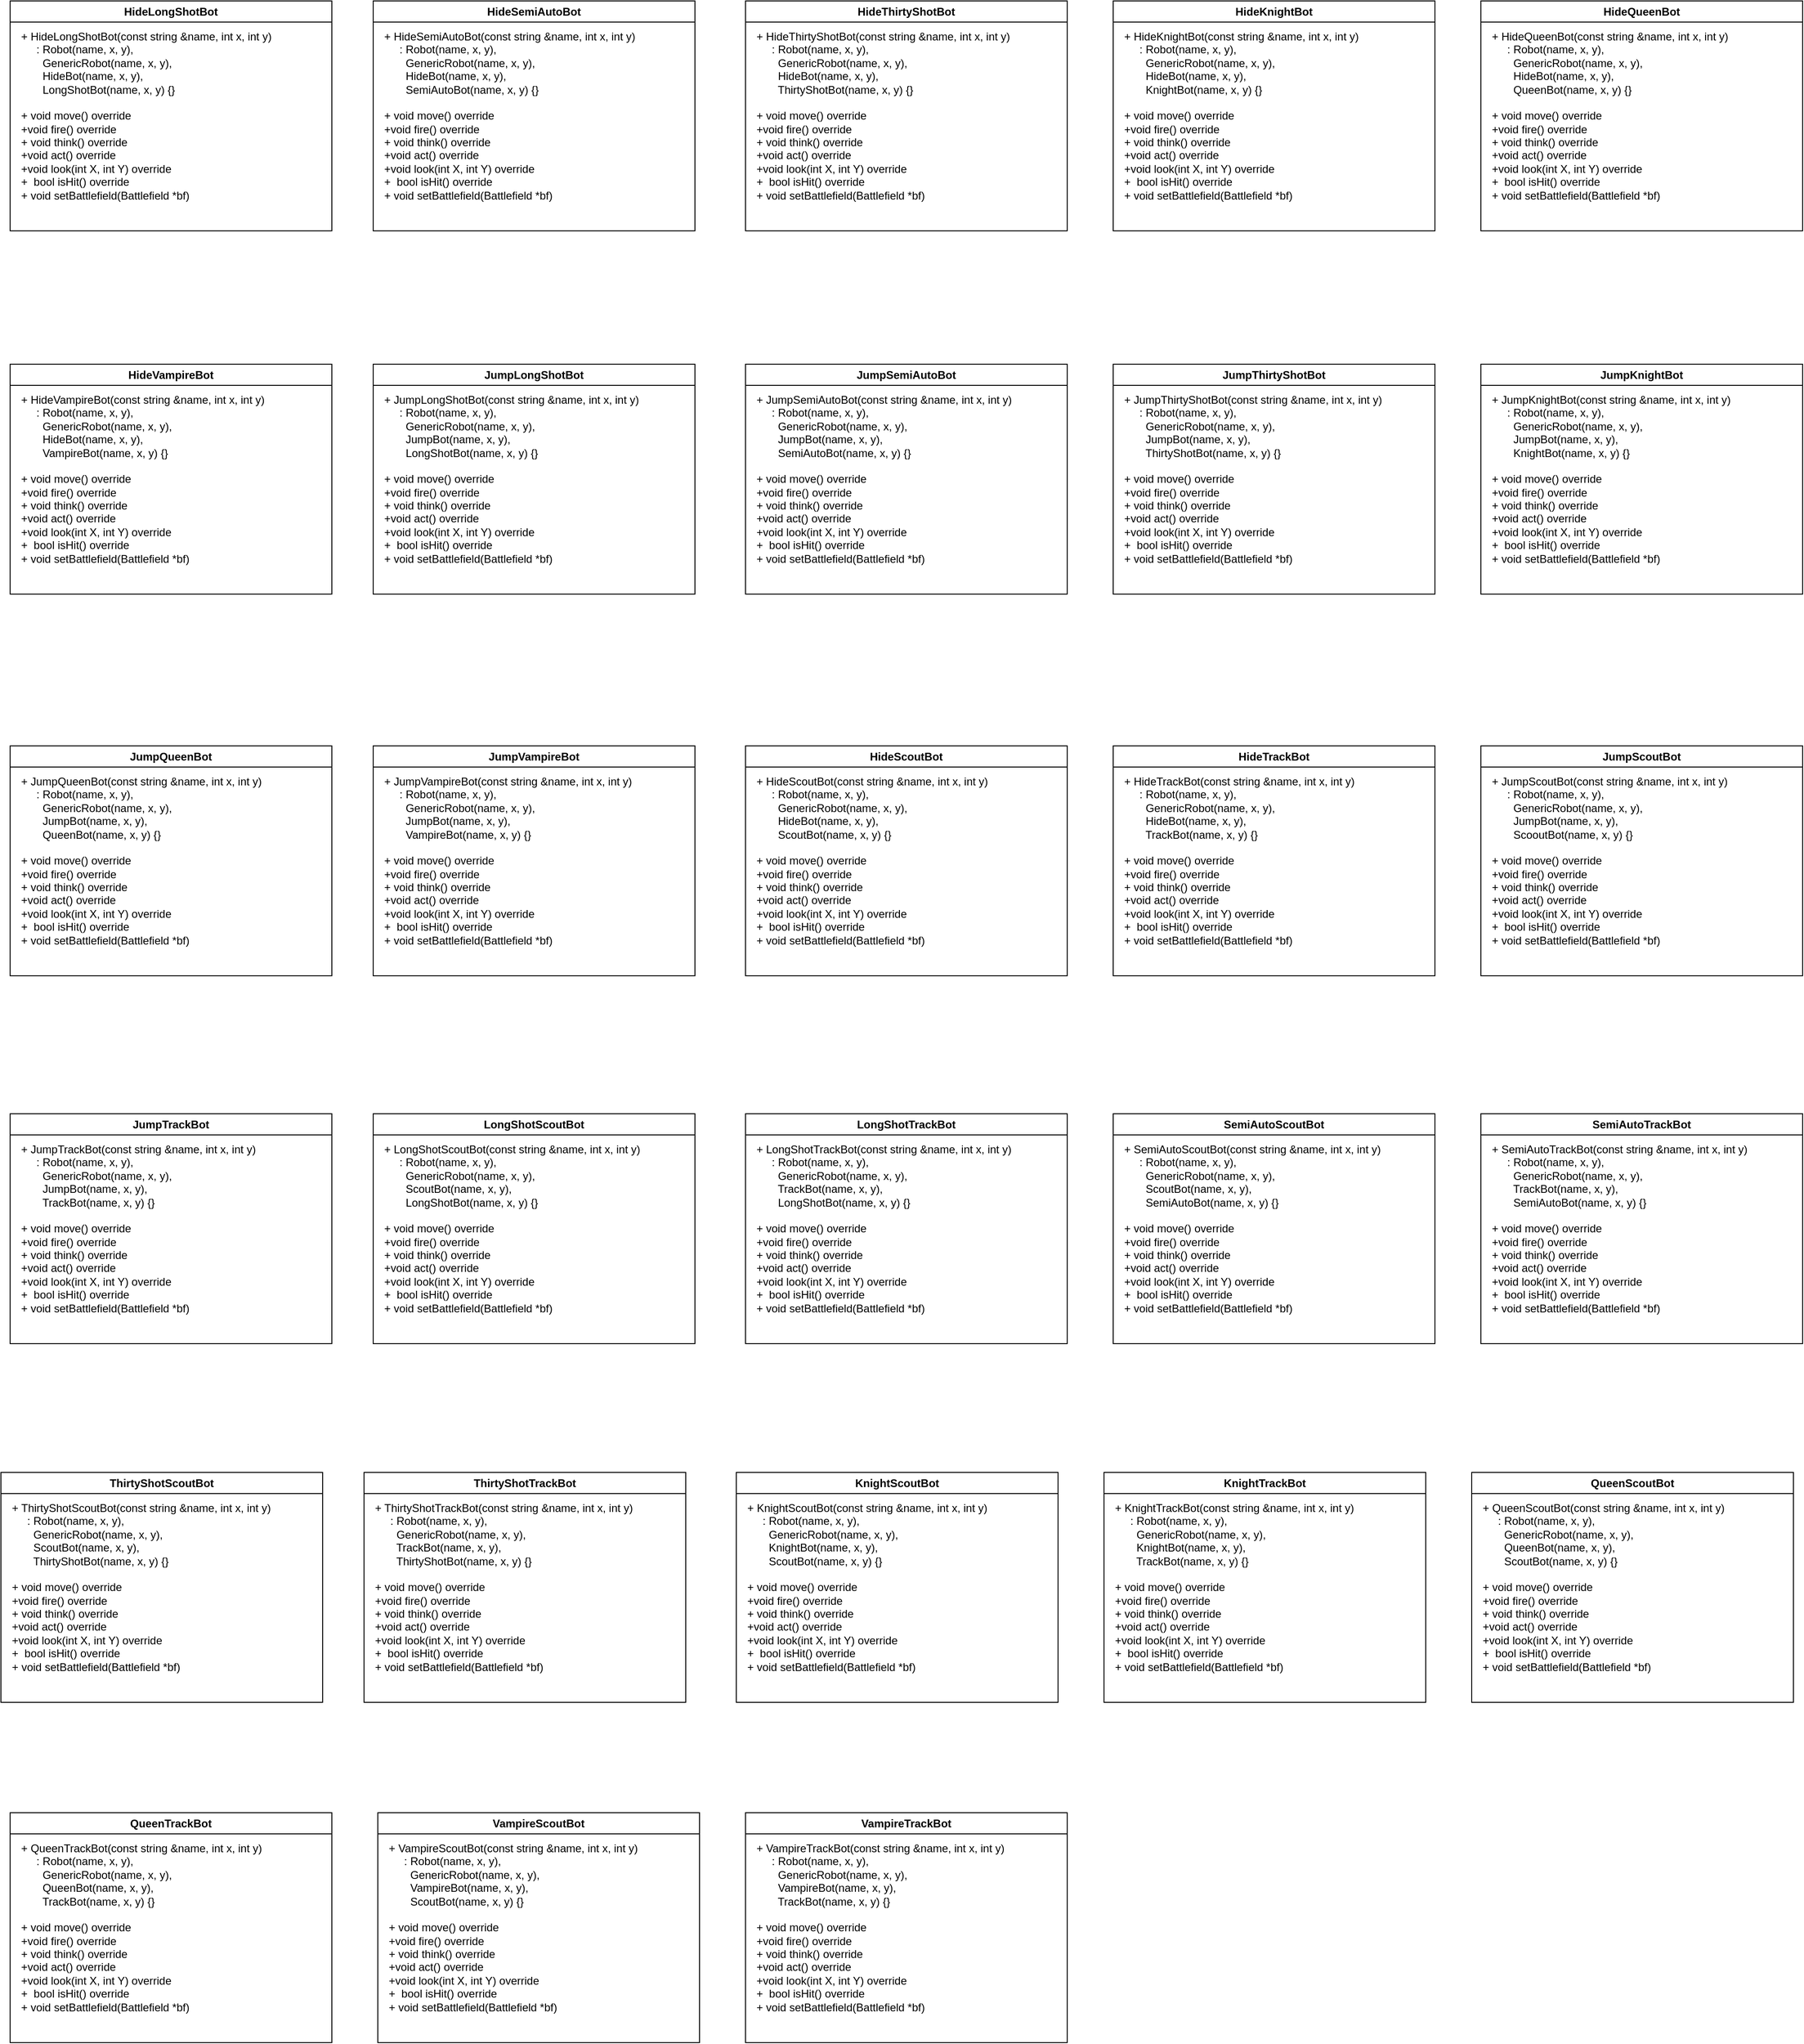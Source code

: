 <mxfile version="27.0.9">
  <diagram name="Page-1" id="48-uNk8e_bZVFxA0Ozx6">
    <mxGraphModel dx="1804" dy="928" grid="1" gridSize="10" guides="1" tooltips="1" connect="1" arrows="1" fold="1" page="1" pageScale="1" pageWidth="850" pageHeight="1100" math="0" shadow="0">
      <root>
        <mxCell id="0" />
        <mxCell id="1" parent="0" />
        <mxCell id="jnnJL0M7TV58ahjaR357-1" value="HideLongShotBot" style="swimlane;whiteSpace=wrap;html=1;" vertex="1" parent="1">
          <mxGeometry x="30" y="30" width="350" height="250" as="geometry" />
        </mxCell>
        <mxCell id="jnnJL0M7TV58ahjaR357-2" value="&lt;div&gt;&lt;span style=&quot;background-color: transparent; color: light-dark(rgb(0, 0, 0), rgb(255, 255, 255));&quot;&gt;&amp;nbsp; &amp;nbsp;+ HideLongShotBot(const string &amp;amp;name, int x, int y)&lt;/span&gt;&lt;/div&gt;&lt;div&gt;&amp;nbsp; &amp;nbsp; &amp;nbsp; &amp;nbsp; : Robot(name, x, y),&lt;/div&gt;&lt;div&gt;&amp;nbsp; &amp;nbsp; &amp;nbsp; &amp;nbsp; &amp;nbsp; GenericRobot(name, x, y),&lt;/div&gt;&lt;div&gt;&amp;nbsp; &amp;nbsp; &amp;nbsp; &amp;nbsp; &amp;nbsp; HideBot(name, x, y),&lt;/div&gt;&lt;div&gt;&amp;nbsp; &amp;nbsp; &amp;nbsp; &amp;nbsp; &amp;nbsp; LongShotBot(name, x, y) {}&lt;/div&gt;&lt;div&gt;&lt;br&gt;&lt;/div&gt;&lt;div&gt;&amp;nbsp; &amp;nbsp;+ void move() override&lt;/div&gt;&lt;div&gt;&amp;nbsp; &amp;nbsp;+void fire() override&lt;/div&gt;&lt;div&gt;&amp;nbsp; &amp;nbsp;+ void think() override&lt;/div&gt;&lt;div&gt;&amp;nbsp; &amp;nbsp;+void act() override&lt;/div&gt;&lt;div style=&quot;&quot;&gt;&amp;nbsp; &amp;nbsp;+void look(int X, int Y) override&lt;/div&gt;&lt;div style=&quot;&quot;&gt;&amp;nbsp; &amp;nbsp;+&amp;nbsp; bool isHit() override&lt;/div&gt;&lt;div style=&quot;&quot;&gt;&amp;nbsp; &amp;nbsp;+ void setBattlefield(Battlefield *bf)&lt;/div&gt;" style="text;html=1;align=left;verticalAlign=middle;whiteSpace=wrap;rounded=0;" vertex="1" parent="jnnJL0M7TV58ahjaR357-1">
          <mxGeometry y="110" width="350" height="30" as="geometry" />
        </mxCell>
        <mxCell id="jnnJL0M7TV58ahjaR357-3" value="HideSemiAutoBot" style="swimlane;whiteSpace=wrap;html=1;" vertex="1" parent="1">
          <mxGeometry x="425" y="30" width="350" height="250" as="geometry" />
        </mxCell>
        <mxCell id="jnnJL0M7TV58ahjaR357-4" value="&lt;div&gt;&lt;span style=&quot;background-color: transparent; color: light-dark(rgb(0, 0, 0), rgb(255, 255, 255));&quot;&gt;&amp;nbsp; &amp;nbsp;+ HideSemiAutoBot(const string &amp;amp;name, int x, int y)&lt;/span&gt;&lt;/div&gt;&lt;div&gt;&amp;nbsp; &amp;nbsp; &amp;nbsp; &amp;nbsp; : Robot(name, x, y),&lt;/div&gt;&lt;div&gt;&amp;nbsp; &amp;nbsp; &amp;nbsp; &amp;nbsp; &amp;nbsp; GenericRobot(name, x, y),&lt;/div&gt;&lt;div&gt;&amp;nbsp; &amp;nbsp; &amp;nbsp; &amp;nbsp; &amp;nbsp; HideBot(name, x, y),&lt;/div&gt;&lt;div&gt;&amp;nbsp; &amp;nbsp; &amp;nbsp; &amp;nbsp; &amp;nbsp; SemiAutoBot(name, x, y) {}&lt;/div&gt;&lt;div&gt;&lt;br&gt;&lt;/div&gt;&lt;div&gt;&amp;nbsp; &amp;nbsp;+ void move() override&lt;/div&gt;&lt;div&gt;&amp;nbsp; &amp;nbsp;+void fire() override&lt;/div&gt;&lt;div&gt;&amp;nbsp; &amp;nbsp;+ void think() override&lt;/div&gt;&lt;div&gt;&amp;nbsp; &amp;nbsp;+void act() override&lt;/div&gt;&lt;div style=&quot;&quot;&gt;&amp;nbsp; &amp;nbsp;+void look(int X, int Y) override&lt;/div&gt;&lt;div style=&quot;&quot;&gt;&amp;nbsp; &amp;nbsp;+&amp;nbsp; bool isHit() override&lt;/div&gt;&lt;div style=&quot;&quot;&gt;&amp;nbsp; &amp;nbsp;+ void setBattlefield(Battlefield *bf)&lt;/div&gt;" style="text;html=1;align=left;verticalAlign=middle;whiteSpace=wrap;rounded=0;" vertex="1" parent="jnnJL0M7TV58ahjaR357-3">
          <mxGeometry y="110" width="350" height="30" as="geometry" />
        </mxCell>
        <mxCell id="jnnJL0M7TV58ahjaR357-5" value="HideThirtyShotBot" style="swimlane;whiteSpace=wrap;html=1;" vertex="1" parent="1">
          <mxGeometry x="830" y="30" width="350" height="250" as="geometry" />
        </mxCell>
        <mxCell id="jnnJL0M7TV58ahjaR357-6" value="&lt;div&gt;&lt;span style=&quot;background-color: transparent; color: light-dark(rgb(0, 0, 0), rgb(255, 255, 255));&quot;&gt;&amp;nbsp; &amp;nbsp;+ HideThirtyShotBot(const string &amp;amp;name, int x, int y)&lt;/span&gt;&lt;/div&gt;&lt;div&gt;&amp;nbsp; &amp;nbsp; &amp;nbsp; &amp;nbsp; : Robot(name, x, y),&lt;/div&gt;&lt;div&gt;&amp;nbsp; &amp;nbsp; &amp;nbsp; &amp;nbsp; &amp;nbsp; GenericRobot(name, x, y),&lt;/div&gt;&lt;div&gt;&amp;nbsp; &amp;nbsp; &amp;nbsp; &amp;nbsp; &amp;nbsp; HideBot(name, x, y),&lt;/div&gt;&lt;div&gt;&amp;nbsp; &amp;nbsp; &amp;nbsp; &amp;nbsp; &amp;nbsp; ThirtyShotBot(name, x, y) {}&lt;/div&gt;&lt;div&gt;&lt;br&gt;&lt;/div&gt;&lt;div&gt;&amp;nbsp; &amp;nbsp;+ void move() override&lt;/div&gt;&lt;div&gt;&amp;nbsp; &amp;nbsp;+void fire() override&lt;/div&gt;&lt;div&gt;&amp;nbsp; &amp;nbsp;+ void think() override&lt;/div&gt;&lt;div&gt;&amp;nbsp; &amp;nbsp;+void act() override&lt;/div&gt;&lt;div style=&quot;&quot;&gt;&amp;nbsp; &amp;nbsp;+void look(int X, int Y) override&lt;/div&gt;&lt;div style=&quot;&quot;&gt;&amp;nbsp; &amp;nbsp;+&amp;nbsp; bool isHit() override&lt;/div&gt;&lt;div style=&quot;&quot;&gt;&amp;nbsp; &amp;nbsp;+ void setBattlefield(Battlefield *bf)&lt;/div&gt;" style="text;html=1;align=left;verticalAlign=middle;whiteSpace=wrap;rounded=0;" vertex="1" parent="jnnJL0M7TV58ahjaR357-5">
          <mxGeometry y="110" width="350" height="30" as="geometry" />
        </mxCell>
        <mxCell id="jnnJL0M7TV58ahjaR357-7" value="HideKnightBot" style="swimlane;whiteSpace=wrap;html=1;" vertex="1" parent="1">
          <mxGeometry x="1230" y="30" width="350" height="250" as="geometry" />
        </mxCell>
        <mxCell id="jnnJL0M7TV58ahjaR357-8" value="&lt;div&gt;&lt;span style=&quot;background-color: transparent; color: light-dark(rgb(0, 0, 0), rgb(255, 255, 255));&quot;&gt;&amp;nbsp; &amp;nbsp;+ HideKnightBot(const string &amp;amp;name, int x, int y)&lt;/span&gt;&lt;/div&gt;&lt;div&gt;&amp;nbsp; &amp;nbsp; &amp;nbsp; &amp;nbsp; : Robot(name, x, y),&lt;/div&gt;&lt;div&gt;&amp;nbsp; &amp;nbsp; &amp;nbsp; &amp;nbsp; &amp;nbsp; GenericRobot(name, x, y),&lt;/div&gt;&lt;div&gt;&amp;nbsp; &amp;nbsp; &amp;nbsp; &amp;nbsp; &amp;nbsp; HideBot(name, x, y),&lt;/div&gt;&lt;div&gt;&amp;nbsp; &amp;nbsp; &amp;nbsp; &amp;nbsp; &amp;nbsp; KnightBot(name, x, y) {}&lt;/div&gt;&lt;div&gt;&lt;br&gt;&lt;/div&gt;&lt;div&gt;&amp;nbsp; &amp;nbsp;+ void move() override&lt;/div&gt;&lt;div&gt;&amp;nbsp; &amp;nbsp;+void fire() override&lt;/div&gt;&lt;div&gt;&amp;nbsp; &amp;nbsp;+ void think() override&lt;/div&gt;&lt;div&gt;&amp;nbsp; &amp;nbsp;+void act() override&lt;/div&gt;&lt;div style=&quot;&quot;&gt;&amp;nbsp; &amp;nbsp;+void look(int X, int Y) override&lt;/div&gt;&lt;div style=&quot;&quot;&gt;&amp;nbsp; &amp;nbsp;+&amp;nbsp; bool isHit() override&lt;/div&gt;&lt;div style=&quot;&quot;&gt;&amp;nbsp; &amp;nbsp;+ void setBattlefield(Battlefield *bf)&lt;/div&gt;" style="text;html=1;align=left;verticalAlign=middle;whiteSpace=wrap;rounded=0;" vertex="1" parent="jnnJL0M7TV58ahjaR357-7">
          <mxGeometry y="110" width="350" height="30" as="geometry" />
        </mxCell>
        <mxCell id="jnnJL0M7TV58ahjaR357-9" value="HideQueenBot" style="swimlane;whiteSpace=wrap;html=1;" vertex="1" parent="1">
          <mxGeometry x="1630" y="30" width="350" height="250" as="geometry" />
        </mxCell>
        <mxCell id="jnnJL0M7TV58ahjaR357-10" value="&lt;div&gt;&lt;span style=&quot;background-color: transparent; color: light-dark(rgb(0, 0, 0), rgb(255, 255, 255));&quot;&gt;&amp;nbsp; &amp;nbsp;+ HideQueenBot(const string &amp;amp;name, int x, int y)&lt;/span&gt;&lt;/div&gt;&lt;div&gt;&amp;nbsp; &amp;nbsp; &amp;nbsp; &amp;nbsp; : Robot(name, x, y),&lt;/div&gt;&lt;div&gt;&amp;nbsp; &amp;nbsp; &amp;nbsp; &amp;nbsp; &amp;nbsp; GenericRobot(name, x, y),&lt;/div&gt;&lt;div&gt;&amp;nbsp; &amp;nbsp; &amp;nbsp; &amp;nbsp; &amp;nbsp; HideBot(name, x, y),&lt;/div&gt;&lt;div&gt;&amp;nbsp; &amp;nbsp; &amp;nbsp; &amp;nbsp; &amp;nbsp; QueenBot(name, x, y) {}&lt;/div&gt;&lt;div&gt;&lt;br&gt;&lt;/div&gt;&lt;div&gt;&amp;nbsp; &amp;nbsp;+ void move() override&lt;/div&gt;&lt;div&gt;&amp;nbsp; &amp;nbsp;+void fire() override&lt;/div&gt;&lt;div&gt;&amp;nbsp; &amp;nbsp;+ void think() override&lt;/div&gt;&lt;div&gt;&amp;nbsp; &amp;nbsp;+void act() override&lt;/div&gt;&lt;div style=&quot;&quot;&gt;&amp;nbsp; &amp;nbsp;+void look(int X, int Y) override&lt;/div&gt;&lt;div style=&quot;&quot;&gt;&amp;nbsp; &amp;nbsp;+&amp;nbsp; bool isHit() override&lt;/div&gt;&lt;div style=&quot;&quot;&gt;&amp;nbsp; &amp;nbsp;+ void setBattlefield(Battlefield *bf)&lt;/div&gt;" style="text;html=1;align=left;verticalAlign=middle;whiteSpace=wrap;rounded=0;" vertex="1" parent="jnnJL0M7TV58ahjaR357-9">
          <mxGeometry y="110" width="350" height="30" as="geometry" />
        </mxCell>
        <mxCell id="jnnJL0M7TV58ahjaR357-11" value="HideVampireBot" style="swimlane;whiteSpace=wrap;html=1;" vertex="1" parent="1">
          <mxGeometry x="30" y="425" width="350" height="250" as="geometry" />
        </mxCell>
        <mxCell id="jnnJL0M7TV58ahjaR357-12" value="&lt;div&gt;&lt;span style=&quot;background-color: transparent; color: light-dark(rgb(0, 0, 0), rgb(255, 255, 255));&quot;&gt;&amp;nbsp; &amp;nbsp;+ HideVampireBot(const string &amp;amp;name, int x, int y)&lt;/span&gt;&lt;/div&gt;&lt;div&gt;&amp;nbsp; &amp;nbsp; &amp;nbsp; &amp;nbsp; : Robot(name, x, y),&lt;/div&gt;&lt;div&gt;&amp;nbsp; &amp;nbsp; &amp;nbsp; &amp;nbsp; &amp;nbsp; GenericRobot(name, x, y),&lt;/div&gt;&lt;div&gt;&amp;nbsp; &amp;nbsp; &amp;nbsp; &amp;nbsp; &amp;nbsp; HideBot(name, x, y),&lt;/div&gt;&lt;div&gt;&amp;nbsp; &amp;nbsp; &amp;nbsp; &amp;nbsp; &amp;nbsp; VampireBot(name, x, y) {}&lt;/div&gt;&lt;div&gt;&lt;br&gt;&lt;/div&gt;&lt;div&gt;&amp;nbsp; &amp;nbsp;+ void move() override&lt;/div&gt;&lt;div&gt;&amp;nbsp; &amp;nbsp;+void fire() override&lt;/div&gt;&lt;div&gt;&amp;nbsp; &amp;nbsp;+ void think() override&lt;/div&gt;&lt;div&gt;&amp;nbsp; &amp;nbsp;+void act() override&lt;/div&gt;&lt;div style=&quot;&quot;&gt;&amp;nbsp; &amp;nbsp;+void look(int X, int Y) override&lt;/div&gt;&lt;div style=&quot;&quot;&gt;&amp;nbsp; &amp;nbsp;+&amp;nbsp; bool isHit() override&lt;/div&gt;&lt;div style=&quot;&quot;&gt;&amp;nbsp; &amp;nbsp;+ void setBattlefield(Battlefield *bf)&lt;/div&gt;" style="text;html=1;align=left;verticalAlign=middle;whiteSpace=wrap;rounded=0;" vertex="1" parent="jnnJL0M7TV58ahjaR357-11">
          <mxGeometry y="110" width="350" height="30" as="geometry" />
        </mxCell>
        <mxCell id="jnnJL0M7TV58ahjaR357-13" value="JumpLongShotBot" style="swimlane;whiteSpace=wrap;html=1;" vertex="1" parent="1">
          <mxGeometry x="425" y="425" width="350" height="250" as="geometry" />
        </mxCell>
        <mxCell id="jnnJL0M7TV58ahjaR357-14" value="&lt;div&gt;&lt;span style=&quot;background-color: transparent; color: light-dark(rgb(0, 0, 0), rgb(255, 255, 255));&quot;&gt;&amp;nbsp; &amp;nbsp;+ JumpLongShotBot(const string &amp;amp;name, int x, int y)&lt;/span&gt;&lt;/div&gt;&lt;div&gt;&amp;nbsp; &amp;nbsp; &amp;nbsp; &amp;nbsp; : Robot(name, x, y),&lt;/div&gt;&lt;div&gt;&amp;nbsp; &amp;nbsp; &amp;nbsp; &amp;nbsp; &amp;nbsp; GenericRobot(name, x, y),&lt;/div&gt;&lt;div&gt;&amp;nbsp; &amp;nbsp; &amp;nbsp; &amp;nbsp; &amp;nbsp; JumpBot(name, x, y),&lt;/div&gt;&lt;div&gt;&amp;nbsp; &amp;nbsp; &amp;nbsp; &amp;nbsp; &amp;nbsp; LongShotBot(name, x, y) {}&lt;/div&gt;&lt;div&gt;&lt;br&gt;&lt;/div&gt;&lt;div&gt;&amp;nbsp; &amp;nbsp;+ void move() override&lt;/div&gt;&lt;div&gt;&amp;nbsp; &amp;nbsp;+void fire() override&lt;/div&gt;&lt;div&gt;&amp;nbsp; &amp;nbsp;+ void think() override&lt;/div&gt;&lt;div&gt;&amp;nbsp; &amp;nbsp;+void act() override&lt;/div&gt;&lt;div style=&quot;&quot;&gt;&amp;nbsp; &amp;nbsp;+void look(int X, int Y) override&lt;/div&gt;&lt;div style=&quot;&quot;&gt;&amp;nbsp; &amp;nbsp;+&amp;nbsp; bool isHit() override&lt;/div&gt;&lt;div style=&quot;&quot;&gt;&amp;nbsp; &amp;nbsp;+ void setBattlefield(Battlefield *bf)&lt;/div&gt;" style="text;html=1;align=left;verticalAlign=middle;whiteSpace=wrap;rounded=0;" vertex="1" parent="jnnJL0M7TV58ahjaR357-13">
          <mxGeometry y="110" width="350" height="30" as="geometry" />
        </mxCell>
        <mxCell id="jnnJL0M7TV58ahjaR357-15" value="JumpSemiAutoBot" style="swimlane;whiteSpace=wrap;html=1;" vertex="1" parent="1">
          <mxGeometry x="830" y="425" width="350" height="250" as="geometry" />
        </mxCell>
        <mxCell id="jnnJL0M7TV58ahjaR357-16" value="&lt;div&gt;&lt;span style=&quot;background-color: transparent; color: light-dark(rgb(0, 0, 0), rgb(255, 255, 255));&quot;&gt;&amp;nbsp; &amp;nbsp;+ JumpSemiAutoBot(const string &amp;amp;name, int x, int y)&lt;/span&gt;&lt;/div&gt;&lt;div&gt;&amp;nbsp; &amp;nbsp; &amp;nbsp; &amp;nbsp; : Robot(name, x, y),&lt;/div&gt;&lt;div&gt;&amp;nbsp; &amp;nbsp; &amp;nbsp; &amp;nbsp; &amp;nbsp; GenericRobot(name, x, y),&lt;/div&gt;&lt;div&gt;&amp;nbsp; &amp;nbsp; &amp;nbsp; &amp;nbsp; &amp;nbsp; JumpBot(name, x, y),&lt;/div&gt;&lt;div&gt;&amp;nbsp; &amp;nbsp; &amp;nbsp; &amp;nbsp; &amp;nbsp; SemiAutoBot(name, x, y) {}&lt;/div&gt;&lt;div&gt;&lt;br&gt;&lt;/div&gt;&lt;div&gt;&amp;nbsp; &amp;nbsp;+ void move() override&lt;/div&gt;&lt;div&gt;&amp;nbsp; &amp;nbsp;+void fire() override&lt;/div&gt;&lt;div&gt;&amp;nbsp; &amp;nbsp;+ void think() override&lt;/div&gt;&lt;div&gt;&amp;nbsp; &amp;nbsp;+void act() override&lt;/div&gt;&lt;div style=&quot;&quot;&gt;&amp;nbsp; &amp;nbsp;+void look(int X, int Y) override&lt;/div&gt;&lt;div style=&quot;&quot;&gt;&amp;nbsp; &amp;nbsp;+&amp;nbsp; bool isHit() override&lt;/div&gt;&lt;div style=&quot;&quot;&gt;&amp;nbsp; &amp;nbsp;+ void setBattlefield(Battlefield *bf)&lt;/div&gt;" style="text;html=1;align=left;verticalAlign=middle;whiteSpace=wrap;rounded=0;" vertex="1" parent="jnnJL0M7TV58ahjaR357-15">
          <mxGeometry y="110" width="350" height="30" as="geometry" />
        </mxCell>
        <mxCell id="jnnJL0M7TV58ahjaR357-17" value="JumpThirtyShotBot" style="swimlane;whiteSpace=wrap;html=1;" vertex="1" parent="1">
          <mxGeometry x="1230" y="425" width="350" height="250" as="geometry" />
        </mxCell>
        <mxCell id="jnnJL0M7TV58ahjaR357-18" value="&lt;div&gt;&lt;span style=&quot;background-color: transparent; color: light-dark(rgb(0, 0, 0), rgb(255, 255, 255));&quot;&gt;&amp;nbsp; &amp;nbsp;+ JumpThirtyShotBot(const string &amp;amp;name, int x, int y)&lt;/span&gt;&lt;/div&gt;&lt;div&gt;&amp;nbsp; &amp;nbsp; &amp;nbsp; &amp;nbsp; : Robot(name, x, y),&lt;/div&gt;&lt;div&gt;&amp;nbsp; &amp;nbsp; &amp;nbsp; &amp;nbsp; &amp;nbsp; GenericRobot(name, x, y),&lt;/div&gt;&lt;div&gt;&amp;nbsp; &amp;nbsp; &amp;nbsp; &amp;nbsp; &amp;nbsp; JumpBot(name, x, y),&lt;/div&gt;&lt;div&gt;&amp;nbsp; &amp;nbsp; &amp;nbsp; &amp;nbsp; &amp;nbsp; ThirtyShotBot(name, x, y) {}&lt;/div&gt;&lt;div&gt;&lt;br&gt;&lt;/div&gt;&lt;div&gt;&amp;nbsp; &amp;nbsp;+ void move() override&lt;/div&gt;&lt;div&gt;&amp;nbsp; &amp;nbsp;+void fire() override&lt;/div&gt;&lt;div&gt;&amp;nbsp; &amp;nbsp;+ void think() override&lt;/div&gt;&lt;div&gt;&amp;nbsp; &amp;nbsp;+void act() override&lt;/div&gt;&lt;div style=&quot;&quot;&gt;&amp;nbsp; &amp;nbsp;+void look(int X, int Y) override&lt;/div&gt;&lt;div style=&quot;&quot;&gt;&amp;nbsp; &amp;nbsp;+&amp;nbsp; bool isHit() override&lt;/div&gt;&lt;div style=&quot;&quot;&gt;&amp;nbsp; &amp;nbsp;+ void setBattlefield(Battlefield *bf)&lt;/div&gt;" style="text;html=1;align=left;verticalAlign=middle;whiteSpace=wrap;rounded=0;" vertex="1" parent="jnnJL0M7TV58ahjaR357-17">
          <mxGeometry y="110" width="350" height="30" as="geometry" />
        </mxCell>
        <mxCell id="jnnJL0M7TV58ahjaR357-19" value="JumpKnightBot" style="swimlane;whiteSpace=wrap;html=1;" vertex="1" parent="1">
          <mxGeometry x="1630" y="425" width="350" height="250" as="geometry" />
        </mxCell>
        <mxCell id="jnnJL0M7TV58ahjaR357-20" value="&lt;div&gt;&lt;span style=&quot;background-color: transparent; color: light-dark(rgb(0, 0, 0), rgb(255, 255, 255));&quot;&gt;&amp;nbsp; &amp;nbsp;+ JumpKnightBot(const string &amp;amp;name, int x, int y)&lt;/span&gt;&lt;/div&gt;&lt;div&gt;&amp;nbsp; &amp;nbsp; &amp;nbsp; &amp;nbsp; : Robot(name, x, y),&lt;/div&gt;&lt;div&gt;&amp;nbsp; &amp;nbsp; &amp;nbsp; &amp;nbsp; &amp;nbsp; GenericRobot(name, x, y),&lt;/div&gt;&lt;div&gt;&amp;nbsp; &amp;nbsp; &amp;nbsp; &amp;nbsp; &amp;nbsp; JumpBot(name, x, y),&lt;/div&gt;&lt;div&gt;&amp;nbsp; &amp;nbsp; &amp;nbsp; &amp;nbsp; &amp;nbsp; KnightBot(name, x, y) {}&lt;/div&gt;&lt;div&gt;&lt;br&gt;&lt;/div&gt;&lt;div&gt;&amp;nbsp; &amp;nbsp;+ void move() override&lt;/div&gt;&lt;div&gt;&amp;nbsp; &amp;nbsp;+void fire() override&lt;/div&gt;&lt;div&gt;&amp;nbsp; &amp;nbsp;+ void think() override&lt;/div&gt;&lt;div&gt;&amp;nbsp; &amp;nbsp;+void act() override&lt;/div&gt;&lt;div style=&quot;&quot;&gt;&amp;nbsp; &amp;nbsp;+void look(int X, int Y) override&lt;/div&gt;&lt;div style=&quot;&quot;&gt;&amp;nbsp; &amp;nbsp;+&amp;nbsp; bool isHit() override&lt;/div&gt;&lt;div style=&quot;&quot;&gt;&amp;nbsp; &amp;nbsp;+ void setBattlefield(Battlefield *bf)&lt;/div&gt;" style="text;html=1;align=left;verticalAlign=middle;whiteSpace=wrap;rounded=0;" vertex="1" parent="jnnJL0M7TV58ahjaR357-19">
          <mxGeometry y="110" width="350" height="30" as="geometry" />
        </mxCell>
        <mxCell id="jnnJL0M7TV58ahjaR357-21" value="JumpQueenBot" style="swimlane;whiteSpace=wrap;html=1;" vertex="1" parent="1">
          <mxGeometry x="30" y="840" width="350" height="250" as="geometry" />
        </mxCell>
        <mxCell id="jnnJL0M7TV58ahjaR357-22" value="&lt;div&gt;&lt;span style=&quot;background-color: transparent; color: light-dark(rgb(0, 0, 0), rgb(255, 255, 255));&quot;&gt;&amp;nbsp; &amp;nbsp;+ JumpQueenBot(const string &amp;amp;name, int x, int y)&lt;/span&gt;&lt;/div&gt;&lt;div&gt;&amp;nbsp; &amp;nbsp; &amp;nbsp; &amp;nbsp; : Robot(name, x, y),&lt;/div&gt;&lt;div&gt;&amp;nbsp; &amp;nbsp; &amp;nbsp; &amp;nbsp; &amp;nbsp; GenericRobot(name, x, y),&lt;/div&gt;&lt;div&gt;&amp;nbsp; &amp;nbsp; &amp;nbsp; &amp;nbsp; &amp;nbsp; JumpBot(name, x, y),&lt;/div&gt;&lt;div&gt;&amp;nbsp; &amp;nbsp; &amp;nbsp; &amp;nbsp; &amp;nbsp; QueenBot(name, x, y) {}&lt;/div&gt;&lt;div&gt;&lt;br&gt;&lt;/div&gt;&lt;div&gt;&amp;nbsp; &amp;nbsp;+ void move() override&lt;/div&gt;&lt;div&gt;&amp;nbsp; &amp;nbsp;+void fire() override&lt;/div&gt;&lt;div&gt;&amp;nbsp; &amp;nbsp;+ void think() override&lt;/div&gt;&lt;div&gt;&amp;nbsp; &amp;nbsp;+void act() override&lt;/div&gt;&lt;div style=&quot;&quot;&gt;&amp;nbsp; &amp;nbsp;+void look(int X, int Y) override&lt;/div&gt;&lt;div style=&quot;&quot;&gt;&amp;nbsp; &amp;nbsp;+&amp;nbsp; bool isHit() override&lt;/div&gt;&lt;div style=&quot;&quot;&gt;&amp;nbsp; &amp;nbsp;+ void setBattlefield(Battlefield *bf)&lt;/div&gt;" style="text;html=1;align=left;verticalAlign=middle;whiteSpace=wrap;rounded=0;" vertex="1" parent="jnnJL0M7TV58ahjaR357-21">
          <mxGeometry y="110" width="350" height="30" as="geometry" />
        </mxCell>
        <mxCell id="jnnJL0M7TV58ahjaR357-23" value="JumpVampireBot" style="swimlane;whiteSpace=wrap;html=1;" vertex="1" parent="1">
          <mxGeometry x="425" y="840" width="350" height="250" as="geometry" />
        </mxCell>
        <mxCell id="jnnJL0M7TV58ahjaR357-24" value="&lt;div&gt;&lt;span style=&quot;background-color: transparent; color: light-dark(rgb(0, 0, 0), rgb(255, 255, 255));&quot;&gt;&amp;nbsp; &amp;nbsp;+ JumpVampireBot(const string &amp;amp;name, int x, int y)&lt;/span&gt;&lt;/div&gt;&lt;div&gt;&amp;nbsp; &amp;nbsp; &amp;nbsp; &amp;nbsp; : Robot(name, x, y),&lt;/div&gt;&lt;div&gt;&amp;nbsp; &amp;nbsp; &amp;nbsp; &amp;nbsp; &amp;nbsp; GenericRobot(name, x, y),&lt;/div&gt;&lt;div&gt;&amp;nbsp; &amp;nbsp; &amp;nbsp; &amp;nbsp; &amp;nbsp; JumpBot(name, x, y),&lt;/div&gt;&lt;div&gt;&amp;nbsp; &amp;nbsp; &amp;nbsp; &amp;nbsp; &amp;nbsp; VampireBot(name, x, y) {}&lt;/div&gt;&lt;div&gt;&lt;br&gt;&lt;/div&gt;&lt;div&gt;&amp;nbsp; &amp;nbsp;+ void move() override&lt;/div&gt;&lt;div&gt;&amp;nbsp; &amp;nbsp;+void fire() override&lt;/div&gt;&lt;div&gt;&amp;nbsp; &amp;nbsp;+ void think() override&lt;/div&gt;&lt;div&gt;&amp;nbsp; &amp;nbsp;+void act() override&lt;/div&gt;&lt;div style=&quot;&quot;&gt;&amp;nbsp; &amp;nbsp;+void look(int X, int Y) override&lt;/div&gt;&lt;div style=&quot;&quot;&gt;&amp;nbsp; &amp;nbsp;+&amp;nbsp; bool isHit() override&lt;/div&gt;&lt;div style=&quot;&quot;&gt;&amp;nbsp; &amp;nbsp;+ void setBattlefield(Battlefield *bf)&lt;/div&gt;" style="text;html=1;align=left;verticalAlign=middle;whiteSpace=wrap;rounded=0;" vertex="1" parent="jnnJL0M7TV58ahjaR357-23">
          <mxGeometry y="110" width="350" height="30" as="geometry" />
        </mxCell>
        <mxCell id="jnnJL0M7TV58ahjaR357-25" value="HideScoutBot" style="swimlane;whiteSpace=wrap;html=1;" vertex="1" parent="1">
          <mxGeometry x="830" y="840" width="350" height="250" as="geometry" />
        </mxCell>
        <mxCell id="jnnJL0M7TV58ahjaR357-26" value="&lt;div&gt;&lt;span style=&quot;background-color: transparent; color: light-dark(rgb(0, 0, 0), rgb(255, 255, 255));&quot;&gt;&amp;nbsp; &amp;nbsp;+ HideScoutBot(const string &amp;amp;name, int x, int y)&lt;/span&gt;&lt;/div&gt;&lt;div&gt;&amp;nbsp; &amp;nbsp; &amp;nbsp; &amp;nbsp; : Robot(name, x, y),&lt;/div&gt;&lt;div&gt;&amp;nbsp; &amp;nbsp; &amp;nbsp; &amp;nbsp; &amp;nbsp; GenericRobot(name, x, y),&lt;/div&gt;&lt;div&gt;&amp;nbsp; &amp;nbsp; &amp;nbsp; &amp;nbsp; &amp;nbsp; HideBot(name, x, y),&lt;/div&gt;&lt;div&gt;&amp;nbsp; &amp;nbsp; &amp;nbsp; &amp;nbsp; &amp;nbsp; ScoutBot(name, x, y) {}&lt;/div&gt;&lt;div&gt;&lt;br&gt;&lt;/div&gt;&lt;div&gt;&amp;nbsp; &amp;nbsp;+ void move() override&lt;/div&gt;&lt;div&gt;&amp;nbsp; &amp;nbsp;+void fire() override&lt;/div&gt;&lt;div&gt;&amp;nbsp; &amp;nbsp;+ void think() override&lt;/div&gt;&lt;div&gt;&amp;nbsp; &amp;nbsp;+void act() override&lt;/div&gt;&lt;div style=&quot;&quot;&gt;&amp;nbsp; &amp;nbsp;+void look(int X, int Y) override&lt;/div&gt;&lt;div style=&quot;&quot;&gt;&amp;nbsp; &amp;nbsp;+&amp;nbsp; bool isHit() override&lt;/div&gt;&lt;div style=&quot;&quot;&gt;&amp;nbsp; &amp;nbsp;+ void setBattlefield(Battlefield *bf)&lt;/div&gt;" style="text;html=1;align=left;verticalAlign=middle;whiteSpace=wrap;rounded=0;" vertex="1" parent="jnnJL0M7TV58ahjaR357-25">
          <mxGeometry y="110" width="350" height="30" as="geometry" />
        </mxCell>
        <mxCell id="jnnJL0M7TV58ahjaR357-27" value="HideTrackBot" style="swimlane;whiteSpace=wrap;html=1;" vertex="1" parent="1">
          <mxGeometry x="1230" y="840" width="350" height="250" as="geometry" />
        </mxCell>
        <mxCell id="jnnJL0M7TV58ahjaR357-28" value="&lt;div&gt;&lt;span style=&quot;background-color: transparent; color: light-dark(rgb(0, 0, 0), rgb(255, 255, 255));&quot;&gt;&amp;nbsp; &amp;nbsp;+ HideTrackBot(const string &amp;amp;name, int x, int y)&lt;/span&gt;&lt;/div&gt;&lt;div&gt;&amp;nbsp; &amp;nbsp; &amp;nbsp; &amp;nbsp; : Robot(name, x, y),&lt;/div&gt;&lt;div&gt;&amp;nbsp; &amp;nbsp; &amp;nbsp; &amp;nbsp; &amp;nbsp; GenericRobot(name, x, y),&lt;/div&gt;&lt;div&gt;&amp;nbsp; &amp;nbsp; &amp;nbsp; &amp;nbsp; &amp;nbsp; HideBot(name, x, y),&lt;/div&gt;&lt;div&gt;&amp;nbsp; &amp;nbsp; &amp;nbsp; &amp;nbsp; &amp;nbsp; TrackBot(name, x, y) {}&lt;/div&gt;&lt;div&gt;&lt;br&gt;&lt;/div&gt;&lt;div&gt;&amp;nbsp; &amp;nbsp;+ void move() override&lt;/div&gt;&lt;div&gt;&amp;nbsp; &amp;nbsp;+void fire() override&lt;/div&gt;&lt;div&gt;&amp;nbsp; &amp;nbsp;+ void think() override&lt;/div&gt;&lt;div&gt;&amp;nbsp; &amp;nbsp;+void act() override&lt;/div&gt;&lt;div style=&quot;&quot;&gt;&amp;nbsp; &amp;nbsp;+void look(int X, int Y) override&lt;/div&gt;&lt;div style=&quot;&quot;&gt;&amp;nbsp; &amp;nbsp;+&amp;nbsp; bool isHit() override&lt;/div&gt;&lt;div style=&quot;&quot;&gt;&amp;nbsp; &amp;nbsp;+ void setBattlefield(Battlefield *bf)&lt;/div&gt;" style="text;html=1;align=left;verticalAlign=middle;whiteSpace=wrap;rounded=0;" vertex="1" parent="jnnJL0M7TV58ahjaR357-27">
          <mxGeometry y="110" width="350" height="30" as="geometry" />
        </mxCell>
        <mxCell id="jnnJL0M7TV58ahjaR357-29" value="JumpScoutBot" style="swimlane;whiteSpace=wrap;html=1;" vertex="1" parent="1">
          <mxGeometry x="1630" y="840" width="350" height="250" as="geometry" />
        </mxCell>
        <mxCell id="jnnJL0M7TV58ahjaR357-30" value="&lt;div&gt;&lt;span style=&quot;background-color: transparent; color: light-dark(rgb(0, 0, 0), rgb(255, 255, 255));&quot;&gt;&amp;nbsp; &amp;nbsp;+ JumpScoutBot(const string &amp;amp;name, int x, int y)&lt;/span&gt;&lt;/div&gt;&lt;div&gt;&amp;nbsp; &amp;nbsp; &amp;nbsp; &amp;nbsp; : Robot(name, x, y),&lt;/div&gt;&lt;div&gt;&amp;nbsp; &amp;nbsp; &amp;nbsp; &amp;nbsp; &amp;nbsp; GenericRobot(name, x, y),&lt;/div&gt;&lt;div&gt;&amp;nbsp; &amp;nbsp; &amp;nbsp; &amp;nbsp; &amp;nbsp; JumpBot(name, x, y),&lt;/div&gt;&lt;div&gt;&amp;nbsp; &amp;nbsp; &amp;nbsp; &amp;nbsp; &amp;nbsp; ScooutBot(name, x, y) {}&lt;/div&gt;&lt;div&gt;&lt;br&gt;&lt;/div&gt;&lt;div&gt;&amp;nbsp; &amp;nbsp;+ void move() override&lt;/div&gt;&lt;div&gt;&amp;nbsp; &amp;nbsp;+void fire() override&lt;/div&gt;&lt;div&gt;&amp;nbsp; &amp;nbsp;+ void think() override&lt;/div&gt;&lt;div&gt;&amp;nbsp; &amp;nbsp;+void act() override&lt;/div&gt;&lt;div style=&quot;&quot;&gt;&amp;nbsp; &amp;nbsp;+void look(int X, int Y) override&lt;/div&gt;&lt;div style=&quot;&quot;&gt;&amp;nbsp; &amp;nbsp;+&amp;nbsp; bool isHit() override&lt;/div&gt;&lt;div style=&quot;&quot;&gt;&amp;nbsp; &amp;nbsp;+ void setBattlefield(Battlefield *bf)&lt;/div&gt;" style="text;html=1;align=left;verticalAlign=middle;whiteSpace=wrap;rounded=0;" vertex="1" parent="jnnJL0M7TV58ahjaR357-29">
          <mxGeometry y="110" width="350" height="30" as="geometry" />
        </mxCell>
        <mxCell id="jnnJL0M7TV58ahjaR357-31" value="JumpTrackBot" style="swimlane;whiteSpace=wrap;html=1;" vertex="1" parent="1">
          <mxGeometry x="30" y="1240" width="350" height="250" as="geometry" />
        </mxCell>
        <mxCell id="jnnJL0M7TV58ahjaR357-32" value="&lt;div&gt;&lt;span style=&quot;background-color: transparent; color: light-dark(rgb(0, 0, 0), rgb(255, 255, 255));&quot;&gt;&amp;nbsp; &amp;nbsp;+ JumpTrackBot(const string &amp;amp;name, int x, int y)&lt;/span&gt;&lt;/div&gt;&lt;div&gt;&amp;nbsp; &amp;nbsp; &amp;nbsp; &amp;nbsp; : Robot(name, x, y),&lt;/div&gt;&lt;div&gt;&amp;nbsp; &amp;nbsp; &amp;nbsp; &amp;nbsp; &amp;nbsp; GenericRobot(name, x, y),&lt;/div&gt;&lt;div&gt;&amp;nbsp; &amp;nbsp; &amp;nbsp; &amp;nbsp; &amp;nbsp; JumpBot(name, x, y),&lt;/div&gt;&lt;div&gt;&amp;nbsp; &amp;nbsp; &amp;nbsp; &amp;nbsp; &amp;nbsp; TrackBot(name, x, y) {}&lt;/div&gt;&lt;div&gt;&lt;br&gt;&lt;/div&gt;&lt;div&gt;&amp;nbsp; &amp;nbsp;+ void move() override&lt;/div&gt;&lt;div&gt;&amp;nbsp; &amp;nbsp;+void fire() override&lt;/div&gt;&lt;div&gt;&amp;nbsp; &amp;nbsp;+ void think() override&lt;/div&gt;&lt;div&gt;&amp;nbsp; &amp;nbsp;+void act() override&lt;/div&gt;&lt;div style=&quot;&quot;&gt;&amp;nbsp; &amp;nbsp;+void look(int X, int Y) override&lt;/div&gt;&lt;div style=&quot;&quot;&gt;&amp;nbsp; &amp;nbsp;+&amp;nbsp; bool isHit() override&lt;/div&gt;&lt;div style=&quot;&quot;&gt;&amp;nbsp; &amp;nbsp;+ void setBattlefield(Battlefield *bf)&lt;/div&gt;" style="text;html=1;align=left;verticalAlign=middle;whiteSpace=wrap;rounded=0;" vertex="1" parent="jnnJL0M7TV58ahjaR357-31">
          <mxGeometry y="110" width="350" height="30" as="geometry" />
        </mxCell>
        <mxCell id="jnnJL0M7TV58ahjaR357-33" value="LongShotScoutBot" style="swimlane;whiteSpace=wrap;html=1;" vertex="1" parent="1">
          <mxGeometry x="425" y="1240" width="350" height="250" as="geometry" />
        </mxCell>
        <mxCell id="jnnJL0M7TV58ahjaR357-34" value="&lt;div&gt;&lt;span style=&quot;background-color: transparent; color: light-dark(rgb(0, 0, 0), rgb(255, 255, 255));&quot;&gt;&amp;nbsp; &amp;nbsp;+ LongShotScoutBot(const string &amp;amp;name, int x, int y)&lt;/span&gt;&lt;/div&gt;&lt;div&gt;&amp;nbsp; &amp;nbsp; &amp;nbsp; &amp;nbsp; : Robot(name, x, y),&lt;/div&gt;&lt;div&gt;&amp;nbsp; &amp;nbsp; &amp;nbsp; &amp;nbsp; &amp;nbsp; GenericRobot(name, x, y),&lt;/div&gt;&lt;div&gt;&amp;nbsp; &amp;nbsp; &amp;nbsp; &amp;nbsp; &amp;nbsp; ScoutBot(name, x, y),&lt;/div&gt;&lt;div&gt;&amp;nbsp; &amp;nbsp; &amp;nbsp; &amp;nbsp; &amp;nbsp; LongShotBot(name, x, y) {}&lt;/div&gt;&lt;div&gt;&lt;br&gt;&lt;/div&gt;&lt;div&gt;&amp;nbsp; &amp;nbsp;+ void move() override&lt;/div&gt;&lt;div&gt;&amp;nbsp; &amp;nbsp;+void fire() override&lt;/div&gt;&lt;div&gt;&amp;nbsp; &amp;nbsp;+ void think() override&lt;/div&gt;&lt;div&gt;&amp;nbsp; &amp;nbsp;+void act() override&lt;/div&gt;&lt;div style=&quot;&quot;&gt;&amp;nbsp; &amp;nbsp;+void look(int X, int Y) override&lt;/div&gt;&lt;div style=&quot;&quot;&gt;&amp;nbsp; &amp;nbsp;+&amp;nbsp; bool isHit() override&lt;/div&gt;&lt;div style=&quot;&quot;&gt;&amp;nbsp; &amp;nbsp;+ void setBattlefield(Battlefield *bf)&lt;/div&gt;" style="text;html=1;align=left;verticalAlign=middle;whiteSpace=wrap;rounded=0;" vertex="1" parent="jnnJL0M7TV58ahjaR357-33">
          <mxGeometry y="110" width="350" height="30" as="geometry" />
        </mxCell>
        <mxCell id="jnnJL0M7TV58ahjaR357-35" value="LongShotTrackBot" style="swimlane;whiteSpace=wrap;html=1;" vertex="1" parent="1">
          <mxGeometry x="830" y="1240" width="350" height="250" as="geometry" />
        </mxCell>
        <mxCell id="jnnJL0M7TV58ahjaR357-36" value="&lt;div&gt;&lt;span style=&quot;background-color: transparent; color: light-dark(rgb(0, 0, 0), rgb(255, 255, 255));&quot;&gt;&amp;nbsp; &amp;nbsp;+ LongShotTrackBot(const string &amp;amp;name, int x, int y)&lt;/span&gt;&lt;/div&gt;&lt;div&gt;&amp;nbsp; &amp;nbsp; &amp;nbsp; &amp;nbsp; : Robot(name, x, y),&lt;/div&gt;&lt;div&gt;&amp;nbsp; &amp;nbsp; &amp;nbsp; &amp;nbsp; &amp;nbsp; GenericRobot(name, x, y),&lt;/div&gt;&lt;div&gt;&amp;nbsp; &amp;nbsp; &amp;nbsp; &amp;nbsp; &amp;nbsp; TrackBot(name, x, y),&lt;/div&gt;&lt;div&gt;&amp;nbsp; &amp;nbsp; &amp;nbsp; &amp;nbsp; &amp;nbsp; LongShotBot(name, x, y) {}&lt;/div&gt;&lt;div&gt;&lt;br&gt;&lt;/div&gt;&lt;div&gt;&amp;nbsp; &amp;nbsp;+ void move() override&lt;/div&gt;&lt;div&gt;&amp;nbsp; &amp;nbsp;+void fire() override&lt;/div&gt;&lt;div&gt;&amp;nbsp; &amp;nbsp;+ void think() override&lt;/div&gt;&lt;div&gt;&amp;nbsp; &amp;nbsp;+void act() override&lt;/div&gt;&lt;div style=&quot;&quot;&gt;&amp;nbsp; &amp;nbsp;+void look(int X, int Y) override&lt;/div&gt;&lt;div style=&quot;&quot;&gt;&amp;nbsp; &amp;nbsp;+&amp;nbsp; bool isHit() override&lt;/div&gt;&lt;div style=&quot;&quot;&gt;&amp;nbsp; &amp;nbsp;+ void setBattlefield(Battlefield *bf)&lt;/div&gt;" style="text;html=1;align=left;verticalAlign=middle;whiteSpace=wrap;rounded=0;" vertex="1" parent="jnnJL0M7TV58ahjaR357-35">
          <mxGeometry y="110" width="350" height="30" as="geometry" />
        </mxCell>
        <mxCell id="jnnJL0M7TV58ahjaR357-37" value="SemiAutoScoutBot" style="swimlane;whiteSpace=wrap;html=1;" vertex="1" parent="1">
          <mxGeometry x="1230" y="1240" width="350" height="250" as="geometry" />
        </mxCell>
        <mxCell id="jnnJL0M7TV58ahjaR357-38" value="&lt;div&gt;&lt;span style=&quot;background-color: transparent; color: light-dark(rgb(0, 0, 0), rgb(255, 255, 255));&quot;&gt;&amp;nbsp; &amp;nbsp;+ SemiAutoScoutBot(const string &amp;amp;name, int x, int y)&lt;/span&gt;&lt;/div&gt;&lt;div&gt;&amp;nbsp; &amp;nbsp; &amp;nbsp; &amp;nbsp; : Robot(name, x, y),&lt;/div&gt;&lt;div&gt;&amp;nbsp; &amp;nbsp; &amp;nbsp; &amp;nbsp; &amp;nbsp; GenericRobot(name, x, y),&lt;/div&gt;&lt;div&gt;&amp;nbsp; &amp;nbsp; &amp;nbsp; &amp;nbsp; &amp;nbsp; ScoutBot(name, x, y),&lt;/div&gt;&lt;div&gt;&amp;nbsp; &amp;nbsp; &amp;nbsp; &amp;nbsp; &amp;nbsp; SemiAutoBot(name, x, y) {}&lt;/div&gt;&lt;div&gt;&lt;br&gt;&lt;/div&gt;&lt;div&gt;&amp;nbsp; &amp;nbsp;+ void move() override&lt;/div&gt;&lt;div&gt;&amp;nbsp; &amp;nbsp;+void fire() override&lt;/div&gt;&lt;div&gt;&amp;nbsp; &amp;nbsp;+ void think() override&lt;/div&gt;&lt;div&gt;&amp;nbsp; &amp;nbsp;+void act() override&lt;/div&gt;&lt;div style=&quot;&quot;&gt;&amp;nbsp; &amp;nbsp;+void look(int X, int Y) override&lt;/div&gt;&lt;div style=&quot;&quot;&gt;&amp;nbsp; &amp;nbsp;+&amp;nbsp; bool isHit() override&lt;/div&gt;&lt;div style=&quot;&quot;&gt;&amp;nbsp; &amp;nbsp;+ void setBattlefield(Battlefield *bf)&lt;/div&gt;" style="text;html=1;align=left;verticalAlign=middle;whiteSpace=wrap;rounded=0;" vertex="1" parent="jnnJL0M7TV58ahjaR357-37">
          <mxGeometry y="110" width="350" height="30" as="geometry" />
        </mxCell>
        <mxCell id="jnnJL0M7TV58ahjaR357-39" value="SemiAutoTrackBot" style="swimlane;whiteSpace=wrap;html=1;" vertex="1" parent="1">
          <mxGeometry x="1630" y="1240" width="350" height="250" as="geometry" />
        </mxCell>
        <mxCell id="jnnJL0M7TV58ahjaR357-40" value="&lt;div&gt;&lt;span style=&quot;background-color: transparent; color: light-dark(rgb(0, 0, 0), rgb(255, 255, 255));&quot;&gt;&amp;nbsp; &amp;nbsp;+ SemiAutoTrackBot(const string &amp;amp;name, int x, int y)&lt;/span&gt;&lt;/div&gt;&lt;div&gt;&amp;nbsp; &amp;nbsp; &amp;nbsp; &amp;nbsp; : Robot(name, x, y),&lt;/div&gt;&lt;div&gt;&amp;nbsp; &amp;nbsp; &amp;nbsp; &amp;nbsp; &amp;nbsp; GenericRobot(name, x, y),&lt;/div&gt;&lt;div&gt;&amp;nbsp; &amp;nbsp; &amp;nbsp; &amp;nbsp; &amp;nbsp; TrackBot(name, x, y),&lt;/div&gt;&lt;div&gt;&amp;nbsp; &amp;nbsp; &amp;nbsp; &amp;nbsp; &amp;nbsp; SemiAutoBot(name, x, y) {}&lt;/div&gt;&lt;div&gt;&lt;br&gt;&lt;/div&gt;&lt;div&gt;&amp;nbsp; &amp;nbsp;+ void move() override&lt;/div&gt;&lt;div&gt;&amp;nbsp; &amp;nbsp;+void fire() override&lt;/div&gt;&lt;div&gt;&amp;nbsp; &amp;nbsp;+ void think() override&lt;/div&gt;&lt;div&gt;&amp;nbsp; &amp;nbsp;+void act() override&lt;/div&gt;&lt;div style=&quot;&quot;&gt;&amp;nbsp; &amp;nbsp;+void look(int X, int Y) override&lt;/div&gt;&lt;div style=&quot;&quot;&gt;&amp;nbsp; &amp;nbsp;+&amp;nbsp; bool isHit() override&lt;/div&gt;&lt;div style=&quot;&quot;&gt;&amp;nbsp; &amp;nbsp;+ void setBattlefield(Battlefield *bf)&lt;/div&gt;" style="text;html=1;align=left;verticalAlign=middle;whiteSpace=wrap;rounded=0;" vertex="1" parent="jnnJL0M7TV58ahjaR357-39">
          <mxGeometry y="110" width="350" height="30" as="geometry" />
        </mxCell>
        <mxCell id="jnnJL0M7TV58ahjaR357-41" value="ThirtyShotScoutBot" style="swimlane;whiteSpace=wrap;html=1;" vertex="1" parent="1">
          <mxGeometry x="20" y="1630" width="350" height="250" as="geometry" />
        </mxCell>
        <mxCell id="jnnJL0M7TV58ahjaR357-42" value="&lt;div&gt;&lt;span style=&quot;background-color: transparent; color: light-dark(rgb(0, 0, 0), rgb(255, 255, 255));&quot;&gt;&amp;nbsp; &amp;nbsp;+ ThirtyShotScoutBot(const string &amp;amp;name, int x, int y)&lt;/span&gt;&lt;/div&gt;&lt;div&gt;&amp;nbsp; &amp;nbsp; &amp;nbsp; &amp;nbsp; : Robot(name, x, y),&lt;/div&gt;&lt;div&gt;&amp;nbsp; &amp;nbsp; &amp;nbsp; &amp;nbsp; &amp;nbsp; GenericRobot(name, x, y),&lt;/div&gt;&lt;div&gt;&amp;nbsp; &amp;nbsp; &amp;nbsp; &amp;nbsp; &amp;nbsp; ScoutBot(name, x, y),&lt;/div&gt;&lt;div&gt;&amp;nbsp; &amp;nbsp; &amp;nbsp; &amp;nbsp; &amp;nbsp; ThirtyShotBot(name, x, y) {}&lt;/div&gt;&lt;div&gt;&lt;br&gt;&lt;/div&gt;&lt;div&gt;&amp;nbsp; &amp;nbsp;+ void move() override&lt;/div&gt;&lt;div&gt;&amp;nbsp; &amp;nbsp;+void fire() override&lt;/div&gt;&lt;div&gt;&amp;nbsp; &amp;nbsp;+ void think() override&lt;/div&gt;&lt;div&gt;&amp;nbsp; &amp;nbsp;+void act() override&lt;/div&gt;&lt;div style=&quot;&quot;&gt;&amp;nbsp; &amp;nbsp;+void look(int X, int Y) override&lt;/div&gt;&lt;div style=&quot;&quot;&gt;&amp;nbsp; &amp;nbsp;+&amp;nbsp; bool isHit() override&lt;/div&gt;&lt;div style=&quot;&quot;&gt;&amp;nbsp; &amp;nbsp;+ void setBattlefield(Battlefield *bf)&lt;/div&gt;" style="text;html=1;align=left;verticalAlign=middle;whiteSpace=wrap;rounded=0;" vertex="1" parent="jnnJL0M7TV58ahjaR357-41">
          <mxGeometry y="110" width="350" height="30" as="geometry" />
        </mxCell>
        <mxCell id="jnnJL0M7TV58ahjaR357-43" value="ThirtyShotTrackBot" style="swimlane;whiteSpace=wrap;html=1;" vertex="1" parent="1">
          <mxGeometry x="415" y="1630" width="350" height="250" as="geometry" />
        </mxCell>
        <mxCell id="jnnJL0M7TV58ahjaR357-44" value="&lt;div&gt;&lt;span style=&quot;background-color: transparent; color: light-dark(rgb(0, 0, 0), rgb(255, 255, 255));&quot;&gt;&amp;nbsp; &amp;nbsp;+ ThirtyShotTrackBot(const string &amp;amp;name, int x, int y)&lt;/span&gt;&lt;/div&gt;&lt;div&gt;&amp;nbsp; &amp;nbsp; &amp;nbsp; &amp;nbsp; : Robot(name, x, y),&lt;/div&gt;&lt;div&gt;&amp;nbsp; &amp;nbsp; &amp;nbsp; &amp;nbsp; &amp;nbsp; GenericRobot(name, x, y),&lt;/div&gt;&lt;div&gt;&amp;nbsp; &amp;nbsp; &amp;nbsp; &amp;nbsp; &amp;nbsp; TrackBot(name, x, y),&lt;/div&gt;&lt;div&gt;&amp;nbsp; &amp;nbsp; &amp;nbsp; &amp;nbsp; &amp;nbsp; ThirtyShotBot(name, x, y) {}&lt;/div&gt;&lt;div&gt;&lt;br&gt;&lt;/div&gt;&lt;div&gt;&amp;nbsp; &amp;nbsp;+ void move() override&lt;/div&gt;&lt;div&gt;&amp;nbsp; &amp;nbsp;+void fire() override&lt;/div&gt;&lt;div&gt;&amp;nbsp; &amp;nbsp;+ void think() override&lt;/div&gt;&lt;div&gt;&amp;nbsp; &amp;nbsp;+void act() override&lt;/div&gt;&lt;div style=&quot;&quot;&gt;&amp;nbsp; &amp;nbsp;+void look(int X, int Y) override&lt;/div&gt;&lt;div style=&quot;&quot;&gt;&amp;nbsp; &amp;nbsp;+&amp;nbsp; bool isHit() override&lt;/div&gt;&lt;div style=&quot;&quot;&gt;&amp;nbsp; &amp;nbsp;+ void setBattlefield(Battlefield *bf)&lt;/div&gt;" style="text;html=1;align=left;verticalAlign=middle;whiteSpace=wrap;rounded=0;" vertex="1" parent="jnnJL0M7TV58ahjaR357-43">
          <mxGeometry y="110" width="350" height="30" as="geometry" />
        </mxCell>
        <mxCell id="jnnJL0M7TV58ahjaR357-45" value="KnightScoutBot" style="swimlane;whiteSpace=wrap;html=1;" vertex="1" parent="1">
          <mxGeometry x="820" y="1630" width="350" height="250" as="geometry" />
        </mxCell>
        <mxCell id="jnnJL0M7TV58ahjaR357-46" value="&lt;div&gt;&lt;span style=&quot;background-color: transparent; color: light-dark(rgb(0, 0, 0), rgb(255, 255, 255));&quot;&gt;&amp;nbsp; &amp;nbsp;+ KnightScoutBot(const string &amp;amp;name, int x, int y)&lt;/span&gt;&lt;/div&gt;&lt;div&gt;&amp;nbsp; &amp;nbsp; &amp;nbsp; &amp;nbsp; : Robot(name, x, y),&lt;/div&gt;&lt;div&gt;&amp;nbsp; &amp;nbsp; &amp;nbsp; &amp;nbsp; &amp;nbsp; GenericRobot(name, x, y),&lt;/div&gt;&lt;div&gt;&amp;nbsp; &amp;nbsp; &amp;nbsp; &amp;nbsp; &amp;nbsp; KnightBot(name, x, y),&lt;/div&gt;&lt;div&gt;&amp;nbsp; &amp;nbsp; &amp;nbsp; &amp;nbsp; &amp;nbsp; ScoutBot(name, x, y) {}&lt;/div&gt;&lt;div&gt;&lt;br&gt;&lt;/div&gt;&lt;div&gt;&amp;nbsp; &amp;nbsp;+ void move() override&lt;/div&gt;&lt;div&gt;&amp;nbsp; &amp;nbsp;+void fire() override&lt;/div&gt;&lt;div&gt;&amp;nbsp; &amp;nbsp;+ void think() override&lt;/div&gt;&lt;div&gt;&amp;nbsp; &amp;nbsp;+void act() override&lt;/div&gt;&lt;div style=&quot;&quot;&gt;&amp;nbsp; &amp;nbsp;+void look(int X, int Y) override&lt;/div&gt;&lt;div style=&quot;&quot;&gt;&amp;nbsp; &amp;nbsp;+&amp;nbsp; bool isHit() override&lt;/div&gt;&lt;div style=&quot;&quot;&gt;&amp;nbsp; &amp;nbsp;+ void setBattlefield(Battlefield *bf)&lt;/div&gt;" style="text;html=1;align=left;verticalAlign=middle;whiteSpace=wrap;rounded=0;" vertex="1" parent="jnnJL0M7TV58ahjaR357-45">
          <mxGeometry y="110" width="350" height="30" as="geometry" />
        </mxCell>
        <mxCell id="jnnJL0M7TV58ahjaR357-47" value="KnightTrackBot" style="swimlane;whiteSpace=wrap;html=1;" vertex="1" parent="1">
          <mxGeometry x="1220" y="1630" width="350" height="250" as="geometry" />
        </mxCell>
        <mxCell id="jnnJL0M7TV58ahjaR357-48" value="&lt;div&gt;&lt;span style=&quot;background-color: transparent; color: light-dark(rgb(0, 0, 0), rgb(255, 255, 255));&quot;&gt;&amp;nbsp; &amp;nbsp;+ KnightTrackBot(const string &amp;amp;name, int x, int y)&lt;/span&gt;&lt;/div&gt;&lt;div&gt;&amp;nbsp; &amp;nbsp; &amp;nbsp; &amp;nbsp; : Robot(name, x, y),&lt;/div&gt;&lt;div&gt;&amp;nbsp; &amp;nbsp; &amp;nbsp; &amp;nbsp; &amp;nbsp; GenericRobot(name, x, y),&lt;/div&gt;&lt;div&gt;&amp;nbsp; &amp;nbsp; &amp;nbsp; &amp;nbsp; &amp;nbsp; KnightBot(name, x, y),&lt;/div&gt;&lt;div&gt;&amp;nbsp; &amp;nbsp; &amp;nbsp; &amp;nbsp; &amp;nbsp; TrackBot(name, x, y) {}&lt;/div&gt;&lt;div&gt;&lt;br&gt;&lt;/div&gt;&lt;div&gt;&amp;nbsp; &amp;nbsp;+ void move() override&lt;/div&gt;&lt;div&gt;&amp;nbsp; &amp;nbsp;+void fire() override&lt;/div&gt;&lt;div&gt;&amp;nbsp; &amp;nbsp;+ void think() override&lt;/div&gt;&lt;div&gt;&amp;nbsp; &amp;nbsp;+void act() override&lt;/div&gt;&lt;div style=&quot;&quot;&gt;&amp;nbsp; &amp;nbsp;+void look(int X, int Y) override&lt;/div&gt;&lt;div style=&quot;&quot;&gt;&amp;nbsp; &amp;nbsp;+&amp;nbsp; bool isHit() override&lt;/div&gt;&lt;div style=&quot;&quot;&gt;&amp;nbsp; &amp;nbsp;+ void setBattlefield(Battlefield *bf)&lt;/div&gt;" style="text;html=1;align=left;verticalAlign=middle;whiteSpace=wrap;rounded=0;" vertex="1" parent="jnnJL0M7TV58ahjaR357-47">
          <mxGeometry y="110" width="350" height="30" as="geometry" />
        </mxCell>
        <mxCell id="jnnJL0M7TV58ahjaR357-49" value="QueenScoutBot" style="swimlane;whiteSpace=wrap;html=1;" vertex="1" parent="1">
          <mxGeometry x="1620" y="1630" width="350" height="250" as="geometry" />
        </mxCell>
        <mxCell id="jnnJL0M7TV58ahjaR357-50" value="&lt;div&gt;&lt;span style=&quot;background-color: transparent; color: light-dark(rgb(0, 0, 0), rgb(255, 255, 255));&quot;&gt;&amp;nbsp; &amp;nbsp;+ QueenScoutBot(const string &amp;amp;name, int x, int y)&lt;/span&gt;&lt;/div&gt;&lt;div&gt;&amp;nbsp; &amp;nbsp; &amp;nbsp; &amp;nbsp; : Robot(name, x, y),&lt;/div&gt;&lt;div&gt;&amp;nbsp; &amp;nbsp; &amp;nbsp; &amp;nbsp; &amp;nbsp; GenericRobot(name, x, y),&lt;/div&gt;&lt;div&gt;&amp;nbsp; &amp;nbsp; &amp;nbsp; &amp;nbsp; &amp;nbsp; QueenBot(name, x, y),&lt;/div&gt;&lt;div&gt;&amp;nbsp; &amp;nbsp; &amp;nbsp; &amp;nbsp; &amp;nbsp; ScoutBot(name, x, y) {}&lt;/div&gt;&lt;div&gt;&lt;br&gt;&lt;/div&gt;&lt;div&gt;&amp;nbsp; &amp;nbsp;+ void move() override&lt;/div&gt;&lt;div&gt;&amp;nbsp; &amp;nbsp;+void fire() override&lt;/div&gt;&lt;div&gt;&amp;nbsp; &amp;nbsp;+ void think() override&lt;/div&gt;&lt;div&gt;&amp;nbsp; &amp;nbsp;+void act() override&lt;/div&gt;&lt;div style=&quot;&quot;&gt;&amp;nbsp; &amp;nbsp;+void look(int X, int Y) override&lt;/div&gt;&lt;div style=&quot;&quot;&gt;&amp;nbsp; &amp;nbsp;+&amp;nbsp; bool isHit() override&lt;/div&gt;&lt;div style=&quot;&quot;&gt;&amp;nbsp; &amp;nbsp;+ void setBattlefield(Battlefield *bf)&lt;/div&gt;" style="text;html=1;align=left;verticalAlign=middle;whiteSpace=wrap;rounded=0;" vertex="1" parent="jnnJL0M7TV58ahjaR357-49">
          <mxGeometry y="110" width="350" height="30" as="geometry" />
        </mxCell>
        <mxCell id="jnnJL0M7TV58ahjaR357-51" value="QueenTrackBot" style="swimlane;whiteSpace=wrap;html=1;" vertex="1" parent="1">
          <mxGeometry x="30" y="2000" width="350" height="250" as="geometry" />
        </mxCell>
        <mxCell id="jnnJL0M7TV58ahjaR357-52" value="&lt;div&gt;&lt;span style=&quot;background-color: transparent; color: light-dark(rgb(0, 0, 0), rgb(255, 255, 255));&quot;&gt;&amp;nbsp; &amp;nbsp;+ QueenTrackBot(const string &amp;amp;name, int x, int y)&lt;/span&gt;&lt;/div&gt;&lt;div&gt;&amp;nbsp; &amp;nbsp; &amp;nbsp; &amp;nbsp; : Robot(name, x, y),&lt;/div&gt;&lt;div&gt;&amp;nbsp; &amp;nbsp; &amp;nbsp; &amp;nbsp; &amp;nbsp; GenericRobot(name, x, y),&lt;/div&gt;&lt;div&gt;&amp;nbsp; &amp;nbsp; &amp;nbsp; &amp;nbsp; &amp;nbsp; QueenBot(name, x, y),&lt;/div&gt;&lt;div&gt;&amp;nbsp; &amp;nbsp; &amp;nbsp; &amp;nbsp; &amp;nbsp; TrackBot(name, x, y) {}&lt;/div&gt;&lt;div&gt;&lt;br&gt;&lt;/div&gt;&lt;div&gt;&amp;nbsp; &amp;nbsp;+ void move() override&lt;/div&gt;&lt;div&gt;&amp;nbsp; &amp;nbsp;+void fire() override&lt;/div&gt;&lt;div&gt;&amp;nbsp; &amp;nbsp;+ void think() override&lt;/div&gt;&lt;div&gt;&amp;nbsp; &amp;nbsp;+void act() override&lt;/div&gt;&lt;div style=&quot;&quot;&gt;&amp;nbsp; &amp;nbsp;+void look(int X, int Y) override&lt;/div&gt;&lt;div style=&quot;&quot;&gt;&amp;nbsp; &amp;nbsp;+&amp;nbsp; bool isHit() override&lt;/div&gt;&lt;div style=&quot;&quot;&gt;&amp;nbsp; &amp;nbsp;+ void setBattlefield(Battlefield *bf)&lt;/div&gt;" style="text;html=1;align=left;verticalAlign=middle;whiteSpace=wrap;rounded=0;" vertex="1" parent="jnnJL0M7TV58ahjaR357-51">
          <mxGeometry y="110" width="350" height="30" as="geometry" />
        </mxCell>
        <mxCell id="jnnJL0M7TV58ahjaR357-53" value="VampireScoutBot" style="swimlane;whiteSpace=wrap;html=1;" vertex="1" parent="1">
          <mxGeometry x="430" y="2000" width="350" height="250" as="geometry" />
        </mxCell>
        <mxCell id="jnnJL0M7TV58ahjaR357-54" value="&lt;div&gt;&lt;span style=&quot;background-color: transparent; color: light-dark(rgb(0, 0, 0), rgb(255, 255, 255));&quot;&gt;&amp;nbsp; &amp;nbsp;+ VampireScoutBot(const string &amp;amp;name, int x, int y)&lt;/span&gt;&lt;/div&gt;&lt;div&gt;&amp;nbsp; &amp;nbsp; &amp;nbsp; &amp;nbsp; : Robot(name, x, y),&lt;/div&gt;&lt;div&gt;&amp;nbsp; &amp;nbsp; &amp;nbsp; &amp;nbsp; &amp;nbsp; GenericRobot(name, x, y),&lt;/div&gt;&lt;div&gt;&amp;nbsp; &amp;nbsp; &amp;nbsp; &amp;nbsp; &amp;nbsp; VampireBot(name, x, y),&lt;/div&gt;&lt;div&gt;&amp;nbsp; &amp;nbsp; &amp;nbsp; &amp;nbsp; &amp;nbsp; ScoutBot(name, x, y) {}&lt;/div&gt;&lt;div&gt;&lt;br&gt;&lt;/div&gt;&lt;div&gt;&amp;nbsp; &amp;nbsp;+ void move() override&lt;/div&gt;&lt;div&gt;&amp;nbsp; &amp;nbsp;+void fire() override&lt;/div&gt;&lt;div&gt;&amp;nbsp; &amp;nbsp;+ void think() override&lt;/div&gt;&lt;div&gt;&amp;nbsp; &amp;nbsp;+void act() override&lt;/div&gt;&lt;div style=&quot;&quot;&gt;&amp;nbsp; &amp;nbsp;+void look(int X, int Y) override&lt;/div&gt;&lt;div style=&quot;&quot;&gt;&amp;nbsp; &amp;nbsp;+&amp;nbsp; bool isHit() override&lt;/div&gt;&lt;div style=&quot;&quot;&gt;&amp;nbsp; &amp;nbsp;+ void setBattlefield(Battlefield *bf)&lt;/div&gt;" style="text;html=1;align=left;verticalAlign=middle;whiteSpace=wrap;rounded=0;" vertex="1" parent="jnnJL0M7TV58ahjaR357-53">
          <mxGeometry y="110" width="350" height="30" as="geometry" />
        </mxCell>
        <mxCell id="jnnJL0M7TV58ahjaR357-55" value="VampireTrackBot" style="swimlane;whiteSpace=wrap;html=1;" vertex="1" parent="1">
          <mxGeometry x="830" y="2000" width="350" height="250" as="geometry" />
        </mxCell>
        <mxCell id="jnnJL0M7TV58ahjaR357-56" value="&lt;div&gt;&lt;span style=&quot;background-color: transparent; color: light-dark(rgb(0, 0, 0), rgb(255, 255, 255));&quot;&gt;&amp;nbsp; &amp;nbsp;+ VampireTrackBot(const string &amp;amp;name, int x, int y)&lt;/span&gt;&lt;/div&gt;&lt;div&gt;&amp;nbsp; &amp;nbsp; &amp;nbsp; &amp;nbsp; : Robot(name, x, y),&lt;/div&gt;&lt;div&gt;&amp;nbsp; &amp;nbsp; &amp;nbsp; &amp;nbsp; &amp;nbsp; GenericRobot(name, x, y),&lt;/div&gt;&lt;div&gt;&amp;nbsp; &amp;nbsp; &amp;nbsp; &amp;nbsp; &amp;nbsp; VampireBot(name, x, y),&lt;/div&gt;&lt;div&gt;&amp;nbsp; &amp;nbsp; &amp;nbsp; &amp;nbsp; &amp;nbsp; TrackBot(name, x, y) {}&lt;/div&gt;&lt;div&gt;&lt;br&gt;&lt;/div&gt;&lt;div&gt;&amp;nbsp; &amp;nbsp;+ void move() override&lt;/div&gt;&lt;div&gt;&amp;nbsp; &amp;nbsp;+void fire() override&lt;/div&gt;&lt;div&gt;&amp;nbsp; &amp;nbsp;+ void think() override&lt;/div&gt;&lt;div&gt;&amp;nbsp; &amp;nbsp;+void act() override&lt;/div&gt;&lt;div style=&quot;&quot;&gt;&amp;nbsp; &amp;nbsp;+void look(int X, int Y) override&lt;/div&gt;&lt;div style=&quot;&quot;&gt;&amp;nbsp; &amp;nbsp;+&amp;nbsp; bool isHit() override&lt;/div&gt;&lt;div style=&quot;&quot;&gt;&amp;nbsp; &amp;nbsp;+ void setBattlefield(Battlefield *bf)&lt;/div&gt;" style="text;html=1;align=left;verticalAlign=middle;whiteSpace=wrap;rounded=0;" vertex="1" parent="jnnJL0M7TV58ahjaR357-55">
          <mxGeometry y="110" width="350" height="30" as="geometry" />
        </mxCell>
      </root>
    </mxGraphModel>
  </diagram>
</mxfile>

